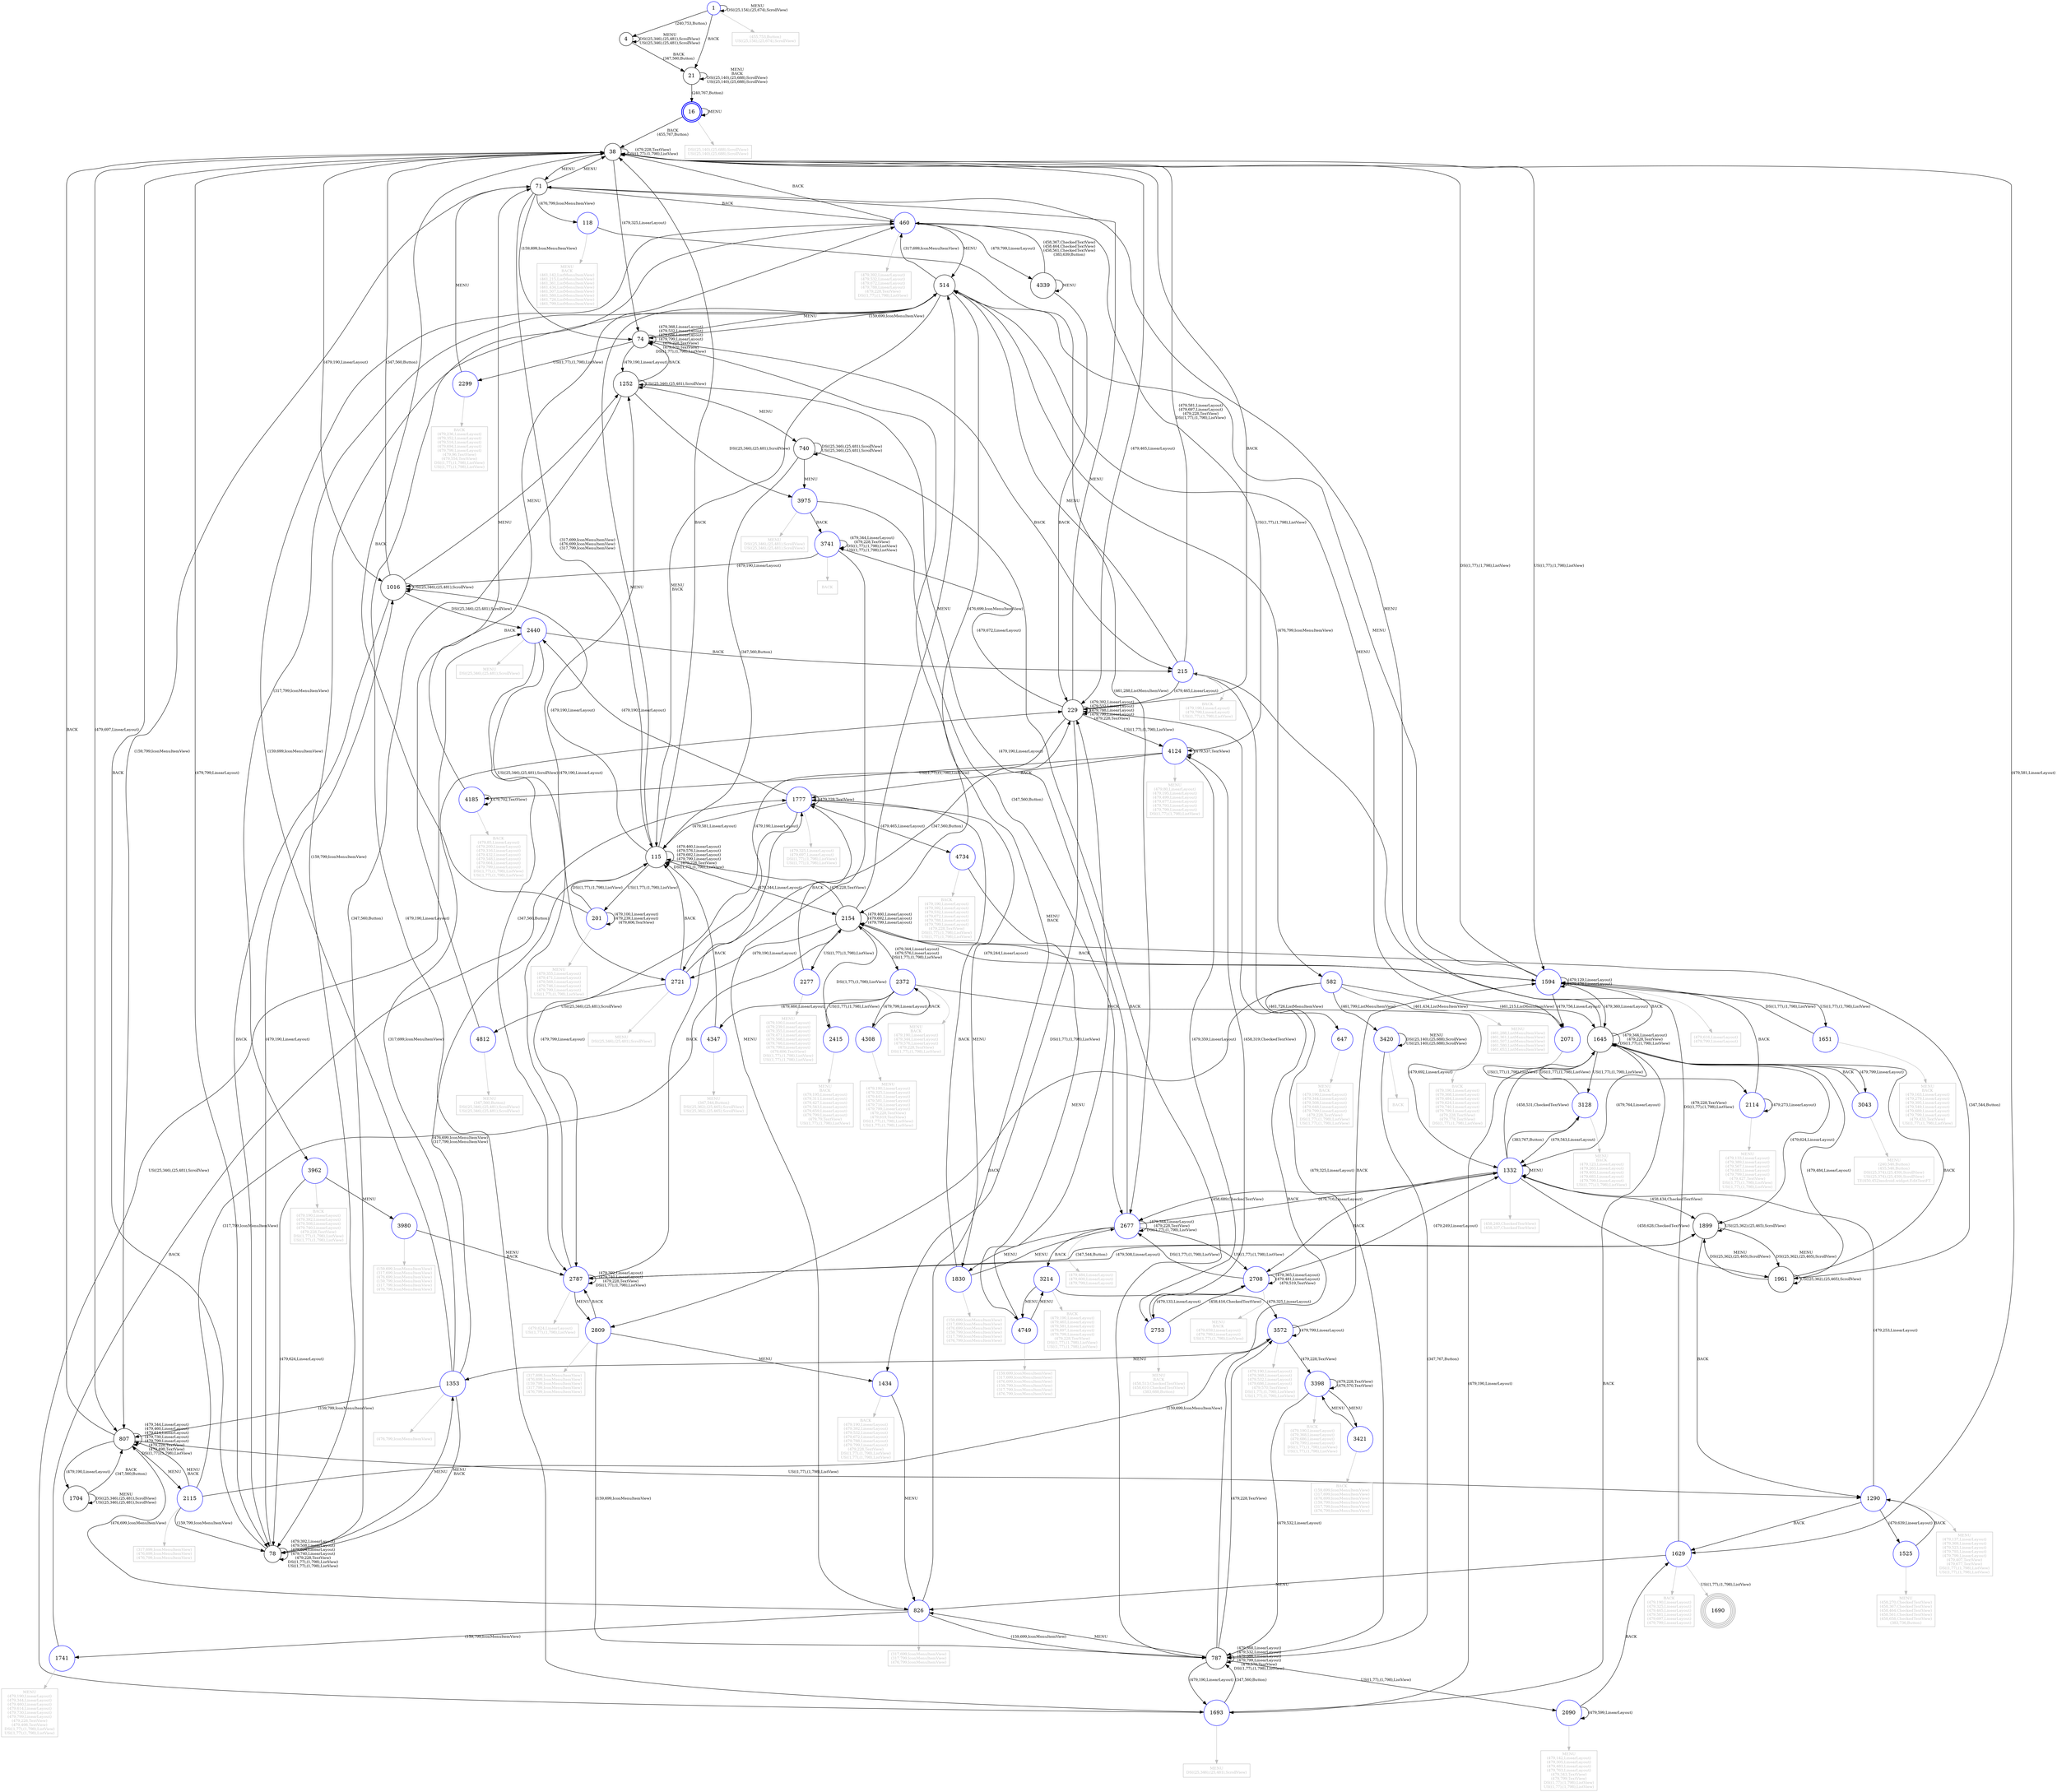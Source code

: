 digraph G {
1 -> 1 [label="MENU\nDS((25,154),(25,674),ScrollView)", color=black, fontsize=10];
1 -> 4 [label="(240,753,Button)", color=black, fontsize=10];
1 -> 21 [label="BACK", color=black, fontsize=10];
11567834223 [label="(455,753,Button)\nUS((25,154),(25,674),ScrollView)", fontsize=10, fontcolor=gray, color=gray, shape=rectangle];
1 -> 11567834223 [color=gray];
1[color=blue, shape=circle];
21 -> 16 [label="(240,767,Button)", color=black, fontsize=10];
21 -> 21 [label="MENU\nBACK\nDS((25,140),(25,688),ScrollView)\nUS((25,140),(25,688),ScrollView)", color=black, fontsize=10];
21[color=black, shape=circle];
4 -> 4 [label="MENU\nDS((25,346),(25,481),ScrollView)\nUS((25,346),(25,481),ScrollView)", color=black, fontsize=10];
4 -> 21 [label="BACK\n(347,560,Button)", color=black, fontsize=10];
4[color=black, shape=circle];
16 -> 16 [label="MENU", color=black, fontsize=10];
16 -> 38 [label="BACK\n(455,767,Button)", color=black, fontsize=10];
161567834223 [label="DS((25,140),(25,688),ScrollView)\nUS((25,140),(25,688),ScrollView)", fontsize=10, fontcolor=gray, color=gray, shape=rectangle];
16 -> 161567834223 [color=gray];
16[color=blue, shape=circle, style=bold, peripheries=2];
38 -> 38 [label="(479,228,TextView)\nDS((1,77),(1,798),ListView)", color=black, fontsize=10];
38 -> 71 [label="MENU", color=black, fontsize=10];
38 -> 74 [label="(479,325,LinearLayout)", color=black, fontsize=10];
38 -> 78 [label="(479,799,LinearLayout)", color=black, fontsize=10];
38 -> 229 [label="(479,465,LinearLayout)", color=black, fontsize=10];
38 -> 807 [label="(479,697,LinearLayout)", color=black, fontsize=10];
38 -> 1016 [label="(479,190,LinearLayout)", color=black, fontsize=10];
38 -> 1594 [label="US((1,77),(1,798),ListView)", color=black, fontsize=10];
38 -> 1629 [label="(479,581,LinearLayout)", color=black, fontsize=10];
38[color=black, shape=circle];
71 -> 38 [label="MENU", color=black, fontsize=10];
71 -> 74 [label="(159,699,IconMenuItemView)", color=black, fontsize=10];
71 -> 115 [label="(317,699,IconMenuItemView)\n(476,699,IconMenuItemView)\n(317,799,IconMenuItemView)", color=black, fontsize=10];
71 -> 118 [label="(476,799,IconMenuItemView)", color=black, fontsize=10];
71 -> 460 [label="BACK", color=black, fontsize=10];
71 -> 807 [label="(159,799,IconMenuItemView)", color=black, fontsize=10];
71[color=black, shape=circle];
1016 -> 38 [label="(347,560,Button)", color=black, fontsize=10];
1016 -> 78 [label="BACK", color=black, fontsize=10];
1016 -> 1016 [label="US((25,346),(25,481),ScrollView)", color=black, fontsize=10];
1016 -> 1252 [label="MENU", color=black, fontsize=10];
1016 -> 2440 [label="DS((25,346),(25,481),ScrollView)", color=black, fontsize=10];
1016[color=black, shape=circle];
74 -> 74 [label="(479,368,LinearLayout)\n(479,532,LinearLayout)\n(479,686,LinearLayout)\n(479,799,LinearLayout)\n(479,228,TextView)\n(479,570,TextView)\nDS((1,77),(1,798),ListView)", color=black, fontsize=10];
74 -> 215 [label="BACK", color=black, fontsize=10];
74 -> 514 [label="MENU", color=black, fontsize=10];
74 -> 1252 [label="(479,190,LinearLayout)", color=black, fontsize=10];
74 -> 2299 [label="US((1,77),(1,798),ListView)", color=black, fontsize=10];
74[color=black, shape=circle];
229 -> 38 [label="BACK", color=black, fontsize=10];
229 -> 71 [label="MENU", color=black, fontsize=10];
229 -> 229 [label="(479,392,LinearLayout)\n(479,532,LinearLayout)\n(479,788,LinearLayout)\n(479,799,LinearLayout)\n(479,228,TextView)", color=black, fontsize=10];
229 -> 1434 [label="DS((1,77),(1,798),ListView)", color=black, fontsize=10];
229 -> 2721 [label="(479,190,LinearLayout)", color=black, fontsize=10];
229 -> 3741 [label="(479,672,LinearLayout)", color=black, fontsize=10];
229 -> 4124 [label="US((1,77),(1,798),ListView)", color=black, fontsize=10];
229[color=black, shape=circle];
1629 -> 215 [label="(479,228,TextView)\nDS((1,77),(1,798),ListView)", color=black, fontsize=10];
1629 -> 826 [label="MENU", color=black, fontsize=10];
1629 -> 1690 [label="US((1,77),(1,798),ListView)", color=gray, fontsize=10];
16291567834223 [label="BACK\n(479,190,LinearLayout)\n(479,325,LinearLayout)\n(479,465,LinearLayout)\n(479,581,LinearLayout)\n(479,697,LinearLayout)\n(479,799,LinearLayout)", fontsize=10, fontcolor=gray, color=gray, shape=rectangle];
1629 -> 16291567834223 [color=gray];
1629[color=blue, shape=circle];
807 -> 38 [label="BACK", color=black, fontsize=10];
807 -> 807 [label="(479,344,LinearLayout)\n(479,460,LinearLayout)\n(479,614,LinearLayout)\n(479,730,LinearLayout)\n(479,799,LinearLayout)\n(479,228,TextView)\n(479,498,TextView)\nDS((1,77),(1,798),ListView)", color=black, fontsize=10];
807 -> 1290 [label="US((1,77),(1,798),ListView)", color=black, fontsize=10];
807 -> 1704 [label="(479,190,LinearLayout)", color=black, fontsize=10];
807 -> 2115 [label="MENU", color=black, fontsize=10];
807[color=black, shape=circle];
78 -> 38 [label="BACK", color=black, fontsize=10];
78 -> 78 [label="(479,392,LinearLayout)\n(479,508,LinearLayout)\n(479,624,LinearLayout)\n(479,740,LinearLayout)\n(479,228,TextView)\nDS((1,77),(1,798),ListView)\nUS((1,77),(1,798),ListView)", color=black, fontsize=10];
78 -> 1016 [label="(479,190,LinearLayout)", color=black, fontsize=10];
78 -> 1353 [label="MENU", color=black, fontsize=10];
78[color=black, shape=circle];
1594 -> 38 [label="DS((1,77),(1,798),ListView)", color=black, fontsize=10];
1594 -> 514 [label="MENU", color=black, fontsize=10];
1594 -> 1594 [label="(479,129,LinearLayout)\n(479,476,LinearLayout)", color=black, fontsize=10];
1594 -> 1645 [label="(479,360,LinearLayout)", color=black, fontsize=10];
1594 -> 1651 [label="US((1,77),(1,798),ListView)", color=black, fontsize=10];
1594 -> 2071 [label="(479,756,LinearLayout)", color=black, fontsize=10];
1594 -> 2154 [label="(479,244,LinearLayout)", color=black, fontsize=10];
15941567834223 [label="(479,616,LinearLayout)\n(479,799,LinearLayout)", fontsize=10, fontcolor=gray, color=gray, shape=rectangle];
1594 -> 15941567834223 [color=gray];
1594[color=blue, shape=circle];
460 -> 38 [label="BACK", color=black, fontsize=10];
460 -> 514 [label="MENU", color=black, fontsize=10];
460 -> 1693 [label="(479,190,LinearLayout)", color=black, fontsize=10];
460 -> 4124 [label="US((1,77),(1,798),ListView)", color=black, fontsize=10];
460 -> 4339 [label="(479,799,LinearLayout)", color=black, fontsize=10];
4601567834223 [label="(479,392,LinearLayout)\n(479,532,LinearLayout)\n(479,672,LinearLayout)\n(479,788,LinearLayout)\n(479,228,TextView)\nDS((1,77),(1,798),ListView)", fontsize=10, fontcolor=gray, color=gray, shape=rectangle];
460 -> 4601567834223 [color=gray];
460[color=blue, shape=circle];
115 -> 38 [label="BACK", color=black, fontsize=10];
115 -> 115 [label="(479,460,LinearLayout)\n(479,576,LinearLayout)\n(479,692,LinearLayout)\n(479,799,LinearLayout)\n(479,228,TextView)\nDS((1,77),(1,798),ListView)", color=black, fontsize=10];
115 -> 201 [label="US((1,77),(1,798),ListView)", color=black, fontsize=10];
115 -> 514 [label="MENU", color=black, fontsize=10];
115 -> 1016 [label="(479,190,LinearLayout)", color=black, fontsize=10];
115 -> 2154 [label="(479,344,LinearLayout)", color=black, fontsize=10];
115[color=black, shape=circle];
118 -> 2677 [label="(461,288,ListMenuItemView)", color=black, fontsize=10];
1181567834223 [label="MENU\nBACK\n(461,142,ListMenuItemView)\n(461,215,ListMenuItemView)\n(461,361,ListMenuItemView)\n(461,434,ListMenuItemView)\n(461,507,ListMenuItemView)\n(461,580,ListMenuItemView)\n(461,726,ListMenuItemView)\n(461,799,ListMenuItemView)", fontsize=10, fontcolor=gray, color=gray, shape=rectangle];
118 -> 1181567834223 [color=gray];
118[color=blue, shape=circle];
1252 -> 74 [label="BACK", color=black, fontsize=10];
1252 -> 78 [label="(347,560,Button)", color=black, fontsize=10];
1252 -> 740 [label="MENU", color=black, fontsize=10];
1252 -> 1252 [label="US((25,346),(25,481),ScrollView)", color=black, fontsize=10];
1252 -> 3975 [label="DS((25,346),(25,481),ScrollView)", color=black, fontsize=10];
1252[color=black, shape=circle];
2440 -> 215 [label="BACK", color=black, fontsize=10];
2440 -> 2721 [label="US((25,346),(25,481),ScrollView)", color=black, fontsize=10];
2440 -> 2787 [label="(347,560,Button)", color=black, fontsize=10];
24401567834223 [label="MENU\nDS((25,346),(25,481),ScrollView)", fontsize=10, fontcolor=gray, color=gray, shape=rectangle];
2440 -> 24401567834223 [color=gray];
2440[color=blue, shape=circle];
514 -> 74 [label="(159,699,IconMenuItemView)", color=black, fontsize=10];
514 -> 78 [label="(159,799,IconMenuItemView)", color=black, fontsize=10];
514 -> 115 [label="MENU\nBACK", color=black, fontsize=10];
514 -> 460 [label="(317,699,IconMenuItemView)", color=black, fontsize=10];
514 -> 582 [label="(476,799,IconMenuItemView)", color=black, fontsize=10];
514 -> 2154 [label="(476,699,IconMenuItemView)", color=black, fontsize=10];
514 -> 3962 [label="(317,799,IconMenuItemView)", color=black, fontsize=10];
514[color=black, shape=circle];
215 -> 38 [label="(479,581,LinearLayout)\n(479,697,LinearLayout)\n(479,228,TextView)\nDS((1,77),(1,798),ListView)", color=black, fontsize=10];
215 -> 229 [label="(479,465,LinearLayout)", color=black, fontsize=10];
215 -> 514 [label="MENU", color=black, fontsize=10];
215 -> 787 [label="(479,325,LinearLayout)", color=black, fontsize=10];
2151567834223 [label="BACK\n(479,190,LinearLayout)\n(479,799,LinearLayout)\nUS((1,77),(1,798),ListView)", fontsize=10, fontcolor=gray, color=gray, shape=rectangle];
215 -> 2151567834223 [color=gray];
215[color=blue, shape=circle];
2299 -> 71 [label="MENU", color=black, fontsize=10];
22991567834223 [label="BACK\n(479,236,LinearLayout)\n(479,352,LinearLayout)\n(479,516,LinearLayout)\n(479,694,LinearLayout)\n(479,799,LinearLayout)\n(479,96,TextView)\n(479,554,TextView)\nDS((1,77),(1,798),ListView)\nUS((1,77),(1,798),ListView)", fontsize=10, fontcolor=gray, color=gray, shape=rectangle];
2299 -> 22991567834223 [color=gray];
2299[color=blue, shape=circle];
2721 -> 115 [label="BACK", color=black, fontsize=10];
2721 -> 229 [label="(347,560,Button)", color=black, fontsize=10];
2721 -> 4812 [label="US((25,346),(25,481),ScrollView)", color=black, fontsize=10];
27211567834223 [label="MENU\nDS((25,346),(25,481),ScrollView)", fontsize=10, fontcolor=gray, color=gray, shape=rectangle];
2721 -> 27211567834223 [color=gray];
2721[color=blue, shape=circle];
3741 -> 826 [label="MENU", color=black, fontsize=10];
3741 -> 1016 [label="(479,190,LinearLayout)", color=black, fontsize=10];
3741 -> 3741 [label="(479,344,LinearLayout)\n(479,228,TextView)\nDS((1,77),(1,798),ListView)\nUS((1,77),(1,798),ListView)", color=black, fontsize=10];
37411567834223 [label="BACK", fontsize=10, fontcolor=gray, color=gray, shape=rectangle];
3741 -> 37411567834223 [color=gray];
3741[color=blue, shape=circle];
1434 -> 826 [label="MENU", color=black, fontsize=10];
14341567834223 [label="BACK\n(479,190,LinearLayout)\n(479,392,LinearLayout)\n(479,532,LinearLayout)\n(479,672,LinearLayout)\n(479,788,LinearLayout)\n(479,799,LinearLayout)\n(479,228,TextView)\nDS((1,77),(1,798),ListView)\nUS((1,77),(1,798),ListView)", fontsize=10, fontcolor=gray, color=gray, shape=rectangle];
1434 -> 14341567834223 [color=gray];
1434[color=blue, shape=circle];
4124 -> 1777 [label="BACK", color=black, fontsize=10];
4124 -> 2753 [label="(479,359,LinearLayout)", color=black, fontsize=10];
4124 -> 4124 [label="(479,537,TextView)", color=black, fontsize=10];
4124 -> 4185 [label="US((1,77),(1,798),ListView)", color=black, fontsize=10];
41241567834223 [label="MENU\n(479,80,LinearLayout)\n(479,195,LinearLayout)\n(479,499,LinearLayout)\n(479,677,LinearLayout)\n(479,793,LinearLayout)\n(479,799,LinearLayout)\nDS((1,77),(1,798),ListView)", fontsize=10, fontcolor=gray, color=gray, shape=rectangle];
4124 -> 41241567834223 [color=gray];
4124[color=blue, shape=circle];
826 -> 74 [label="MENU\nBACK", color=black, fontsize=10];
826 -> 787 [label="(159,699,IconMenuItemView)", color=black, fontsize=10];
826 -> 807 [label="(476,699,IconMenuItemView)", color=black, fontsize=10];
826 -> 1741 [label="(159,799,IconMenuItemView)", color=black, fontsize=10];
8261567834223 [label="(317,699,IconMenuItemView)\n(317,799,IconMenuItemView)\n(476,799,IconMenuItemView)", fontsize=10, fontcolor=gray, color=gray, shape=rectangle];
826 -> 8261567834223 [color=gray];
826[color=blue, shape=circle];
1690[color=gray, shape=circle, style=bold, peripheries=4];
2115 -> 78 [label="(159,799,IconMenuItemView)", color=black, fontsize=10];
2115 -> 807 [label="MENU\nBACK", color=black, fontsize=10];
2115 -> 2154 [label="(317,799,IconMenuItemView)", color=black, fontsize=10];
2115 -> 3572 [label="(159,699,IconMenuItemView)", color=black, fontsize=10];
21151567834223 [label="(317,699,IconMenuItemView)\n(476,699,IconMenuItemView)\n(476,799,IconMenuItemView)", fontsize=10, fontcolor=gray, color=gray, shape=rectangle];
2115 -> 21151567834223 [color=gray];
2115[color=blue, shape=circle];
1704 -> 807 [label="BACK\n(347,560,Button)", color=black, fontsize=10];
1704 -> 1704 [label="MENU\nDS((25,346),(25,481),ScrollView)\nUS((25,346),(25,481),ScrollView)", color=black, fontsize=10];
1704[color=black, shape=circle];
1290 -> 1332 [label="(479,253,LinearLayout)", color=black, fontsize=10];
1290 -> 1525 [label="(479,639,LinearLayout)", color=black, fontsize=10];
1290 -> 1629 [label="BACK", color=black, fontsize=10];
12901567834223 [label="MENU\n(479,137,LinearLayout)\n(479,369,LinearLayout)\n(479,523,LinearLayout)\n(479,793,LinearLayout)\n(479,799,LinearLayout)\n(479,407,TextView)\n(479,677,TextView)\nDS((1,77),(1,798),ListView)\nUS((1,77),(1,798),ListView)", fontsize=10, fontcolor=gray, color=gray, shape=rectangle];
1290 -> 12901567834223 [color=gray];
1290[color=blue, shape=circle];
1353 -> 78 [label="MENU\nBACK", color=black, fontsize=10];
1353 -> 115 [label="(476,699,IconMenuItemView)\n(317,799,IconMenuItemView)", color=black, fontsize=10];
1353 -> 229 [label="(317,699,IconMenuItemView)", color=black, fontsize=10];
1353 -> 460 [label="(159,699,IconMenuItemView)", color=black, fontsize=10];
1353 -> 807 [label="(159,799,IconMenuItemView)", color=black, fontsize=10];
13531567834223 [label="(476,799,IconMenuItemView)", fontsize=10, fontcolor=gray, color=gray, shape=rectangle];
1353 -> 13531567834223 [color=gray];
1353[color=blue, shape=circle];
2154 -> 115 [label="(479,228,TextView)", color=black, fontsize=10];
2154 -> 514 [label="MENU", color=black, fontsize=10];
2154 -> 1594 [label="BACK", color=black, fontsize=10];
2154 -> 2154 [label="(479,460,LinearLayout)\n(479,692,LinearLayout)\n(479,799,LinearLayout)", color=black, fontsize=10];
2154 -> 2277 [label="US((1,77),(1,798),ListView)", color=black, fontsize=10];
2154 -> 2372 [label="(479,344,LinearLayout)\n(479,576,LinearLayout)\nDS((1,77),(1,798),ListView)", color=black, fontsize=10];
2154 -> 2721 [label="(479,190,LinearLayout)", color=black, fontsize=10];
2154[color=black, shape=circle];
1645 -> 71 [label="MENU", color=black, fontsize=10];
1645 -> 1332 [label="(479,764,LinearLayout)", color=black, fontsize=10];
1645 -> 1594 [label="BACK", color=black, fontsize=10];
1645 -> 1645 [label="(479,344,LinearLayout)\n(479,228,TextView)\nDS((1,77),(1,798),ListView)", color=black, fontsize=10];
1645 -> 1693 [label="(479,190,LinearLayout)", color=black, fontsize=10];
1645 -> 1899 [label="(479,624,LinearLayout)", color=black, fontsize=10];
1645 -> 1961 [label="(479,484,LinearLayout)", color=black, fontsize=10];
1645 -> 3043 [label="(479,799,LinearLayout)", color=black, fontsize=10];
1645 -> 3128 [label="US((1,77),(1,798),ListView)", color=black, fontsize=10];
1645[color=black, shape=circle];
2071 -> 514 [label="MENU", color=black, fontsize=10];
2071 -> 2114 [label="US((1,77),(1,798),ListView)", color=black, fontsize=10];
20711567834223 [label="BACK\n(479,190,LinearLayout)\n(479,368,LinearLayout)\n(479,484,LinearLayout)\n(479,624,LinearLayout)\n(479,740,LinearLayout)\n(479,799,LinearLayout)\n(479,228,TextView)\n(479,778,TextView)\nDS((1,77),(1,798),ListView)", fontsize=10, fontcolor=gray, color=gray, shape=rectangle];
2071 -> 20711567834223 [color=gray];
2071[color=blue, shape=circle];
1651 -> 1594 [label="DS((1,77),(1,798),ListView)", color=black, fontsize=10];
16511567834223 [label="MENU\nBACK\n(479,163,LinearLayout)\n(479,279,LinearLayout)\n(479,395,LinearLayout)\n(479,549,LinearLayout)\n(479,689,LinearLayout)\n(479,799,LinearLayout)\n(479,433,TextView)\nUS((1,77),(1,798),ListView)", fontsize=10, fontcolor=gray, color=gray, shape=rectangle];
1651 -> 16511567834223 [color=gray];
1651[color=blue, shape=circle];
1693 -> 787 [label="(347,560,Button)", color=black, fontsize=10];
1693 -> 1645 [label="BACK", color=black, fontsize=10];
1693 -> 2440 [label="US((25,346),(25,481),ScrollView)", color=black, fontsize=10];
16931567834223 [label="MENU\nDS((25,346),(25,481),ScrollView)", fontsize=10, fontcolor=gray, color=gray, shape=rectangle];
1693 -> 16931567834223 [color=gray];
1693[color=blue, shape=circle];
4339 -> 229 [label="BACK", color=black, fontsize=10];
4339 -> 460 [label="(458,367,CheckedTextView)\n(458,464,CheckedTextView)\n(458,561,CheckedTextView)\n(383,639,Button)", color=black, fontsize=10];
4339 -> 4339 [label="MENU", color=black, fontsize=10];
4339[color=black, shape=circle];
201 -> 38 [label="BACK", color=black, fontsize=10];
201 -> 115 [label="DS((1,77),(1,798),ListView)", color=black, fontsize=10];
201 -> 201 [label="(479,100,LinearLayout)\n(479,239,LinearLayout)\n(479,606,TextView)", color=black, fontsize=10];
2011567834223 [label="MENU\n(479,355,LinearLayout)\n(479,471,LinearLayout)\n(479,568,LinearLayout)\n(479,746,LinearLayout)\n(479,799,LinearLayout)\nUS((1,77),(1,798),ListView)", fontsize=10, fontcolor=gray, color=gray, shape=rectangle];
201 -> 2011567834223 [color=gray];
201[color=blue, shape=circle];
2677 -> 1252 [label="(479,190,LinearLayout)", color=black, fontsize=10];
2677 -> 1332 [label="(479,716,LinearLayout)", color=black, fontsize=10];
2677 -> 1830 [label="MENU", color=black, fontsize=10];
2677 -> 2677 [label="(479,344,LinearLayout)\n(479,228,TextView)\nDS((1,77),(1,798),ListView)", color=black, fontsize=10];
2677 -> 2708 [label="US((1,77),(1,798),ListView)", color=black, fontsize=10];
2677 -> 3214 [label="BACK", color=black, fontsize=10];
26771567834223 [label="(479,484,LinearLayout)\n(479,600,LinearLayout)\n(479,799,LinearLayout)", fontsize=10, fontcolor=gray, color=gray, shape=rectangle];
2677 -> 26771567834223 [color=gray];
2677[color=blue, shape=circle];
740 -> 115 [label="(347,560,Button)", color=black, fontsize=10];
740 -> 740 [label="DS((25,346),(25,481),ScrollView)\nUS((25,346),(25,481),ScrollView)", color=black, fontsize=10];
740 -> 787 [label="BACK", color=black, fontsize=10];
740 -> 3975 [label="MENU", color=black, fontsize=10];
740[color=black, shape=circle];
3975 -> 2677 [label="(347,560,Button)", color=black, fontsize=10];
3975 -> 3741 [label="BACK", color=black, fontsize=10];
39751567834223 [label="MENU\nDS((25,346),(25,481),ScrollView)\nUS((25,346),(25,481),ScrollView)", fontsize=10, fontcolor=gray, color=gray, shape=rectangle];
3975 -> 39751567834223 [color=gray];
3975[color=blue, shape=circle];
2787 -> 1252 [label="(479,190,LinearLayout)", color=black, fontsize=10];
2787 -> 1777 [label="BACK", color=black, fontsize=10];
2787 -> 1899 [label="(479,508,LinearLayout)", color=black, fontsize=10];
2787 -> 2787 [label="(479,392,LinearLayout)\n(479,740,LinearLayout)\n(479,228,TextView)\nDS((1,77),(1,798),ListView)", color=black, fontsize=10];
2787 -> 2809 [label="MENU", color=black, fontsize=10];
27871567834223 [label="(479,624,LinearLayout)\nUS((1,77),(1,798),ListView)", fontsize=10, fontcolor=gray, color=gray, shape=rectangle];
2787 -> 27871567834223 [color=gray];
2787[color=blue, shape=circle];
3962 -> 78 [label="(479,624,LinearLayout)", color=black, fontsize=10];
3962 -> 3980 [label="MENU", color=black, fontsize=10];
39621567834223 [label="BACK\n(479,190,LinearLayout)\n(479,392,LinearLayout)\n(479,508,LinearLayout)\n(479,740,LinearLayout)\n(479,228,TextView)\nDS((1,77),(1,798),ListView)\nUS((1,77),(1,798),ListView)", fontsize=10, fontcolor=gray, color=gray, shape=rectangle];
3962 -> 39621567834223 [color=gray];
3962[color=blue, shape=circle];
582 -> 647 [label="(461,726,ListMenuItemView)", color=black, fontsize=10];
582 -> 1645 [label="(461,215,ListMenuItemView)", color=black, fontsize=10];
582 -> 2071 [label="(461,434,ListMenuItemView)", color=black, fontsize=10];
582 -> 2809 [label="BACK", color=black, fontsize=10];
582 -> 3420 [label="(461,799,ListMenuItemView)", color=black, fontsize=10];
5821567834223 [label="MENU\n(461,288,ListMenuItemView)\n(461,361,ListMenuItemView)\n(461,507,ListMenuItemView)\n(461,580,ListMenuItemView)\n(461,653,ListMenuItemView)", fontsize=10, fontcolor=gray, color=gray, shape=rectangle];
582 -> 5821567834223 [color=gray];
582[color=blue, shape=circle];
787 -> 229 [label="BACK", color=black, fontsize=10];
787 -> 787 [label="(479,368,LinearLayout)\n(479,532,LinearLayout)\n(479,686,LinearLayout)\n(479,799,LinearLayout)\n(479,570,TextView)\nDS((1,77),(1,798),ListView)", color=black, fontsize=10];
787 -> 826 [label="MENU", color=black, fontsize=10];
787 -> 1693 [label="(479,190,LinearLayout)", color=black, fontsize=10];
787 -> 2090 [label="US((1,77),(1,798),ListView)", color=black, fontsize=10];
787 -> 3572 [label="(479,228,TextView)", color=black, fontsize=10];
787[color=black, shape=circle];
4812 -> 460 [label="BACK", color=black, fontsize=10];
48121567834223 [label="MENU\n(347,560,Button)\nDS((25,346),(25,481),ScrollView)\nUS((25,346),(25,481),ScrollView)", fontsize=10, fontcolor=gray, color=gray, shape=rectangle];
4812 -> 48121567834223 [color=gray];
4812[color=blue, shape=circle];
1777 -> 115 [label="(479,581,LinearLayout)", color=black, fontsize=10];
1777 -> 1777 [label="(479,228,TextView)", color=black, fontsize=10];
1777 -> 1830 [label="MENU", color=black, fontsize=10];
1777 -> 2440 [label="(479,190,LinearLayout)", color=black, fontsize=10];
1777 -> 2787 [label="(479,799,LinearLayout)", color=black, fontsize=10];
1777 -> 4734 [label="(479,465,LinearLayout)", color=black, fontsize=10];
17771567834223 [label="(479,325,LinearLayout)\n(479,697,LinearLayout)\nDS((1,77),(1,798),ListView)\nUS((1,77),(1,798),ListView)", fontsize=10, fontcolor=gray, color=gray, shape=rectangle];
1777 -> 17771567834223 [color=gray];
1777[color=blue, shape=circle];
2753 -> 2708 [label="(458,416,CheckedTextView)", color=black, fontsize=10];
2753 -> 4124 [label="(458,319,CheckedTextView)", color=black, fontsize=10];
27531567834223 [label="MENU\nBACK\n(458,513,CheckedTextView)\n(458,610,CheckedTextView)\n(383,688,Button)", fontsize=10, fontcolor=gray, color=gray, shape=rectangle];
2753 -> 27531567834223 [color=gray];
2753[color=blue, shape=circle];
4185 -> 71 [label="MENU", color=black, fontsize=10];
4185 -> 4185 [label="(479,702,TextView)", color=black, fontsize=10];
41851567834223 [label="BACK\n(479,85,LinearLayout)\n(479,200,LinearLayout)\n(479,316,LinearLayout)\n(479,432,LinearLayout)\n(479,548,LinearLayout)\n(479,664,LinearLayout)\n(479,799,LinearLayout)\nDS((1,77),(1,798),ListView)\nUS((1,77),(1,798),ListView)", fontsize=10, fontcolor=gray, color=gray, shape=rectangle];
4185 -> 41851567834223 [color=gray];
4185[color=blue, shape=circle];
1741 -> 1777 [label="BACK", color=black, fontsize=10];
17411567834223 [label="MENU\n(479,190,LinearLayout)\n(479,344,LinearLayout)\n(479,460,LinearLayout)\n(479,614,LinearLayout)\n(479,730,LinearLayout)\n(479,799,LinearLayout)\n(479,228,TextView)\n(479,498,TextView)\nDS((1,77),(1,798),ListView)\nUS((1,77),(1,798),ListView)", fontsize=10, fontcolor=gray, color=gray, shape=rectangle];
1741 -> 17411567834223 [color=gray];
1741[color=blue, shape=circle];
3572 -> 1353 [label="MENU", color=black, fontsize=10];
3572 -> 1594 [label="BACK", color=black, fontsize=10];
3572 -> 3398 [label="(479,228,TextView)", color=black, fontsize=10];
3572 -> 3572 [label="(479,799,LinearLayout)", color=black, fontsize=10];
35721567834223 [label="(479,190,LinearLayout)\n(479,368,LinearLayout)\n(479,532,LinearLayout)\n(479,686,LinearLayout)\n(479,570,TextView)\nDS((1,77),(1,798),ListView)\nUS((1,77),(1,798),ListView)", fontsize=10, fontcolor=gray, color=gray, shape=rectangle];
3572 -> 35721567834223 [color=gray];
3572[color=blue, shape=circle];
1332 -> 1332 [label="MENU", color=black, fontsize=10];
1332 -> 1645 [label="(458,531,CheckedTextView)", color=black, fontsize=10];
1332 -> 1899 [label="(458,434,CheckedTextView)", color=black, fontsize=10];
1332 -> 1961 [label="(458,628,CheckedTextView)", color=black, fontsize=10];
1332 -> 2677 [label="(458,689,CheckedTextView)", color=black, fontsize=10];
1332 -> 2708 [label="BACK", color=black, fontsize=10];
1332 -> 3128 [label="(383,767,Button)", color=black, fontsize=10];
13321567834223 [label="(458,240,CheckedTextView)\n(458,337,CheckedTextView)", fontsize=10, fontcolor=gray, color=gray, shape=rectangle];
1332 -> 13321567834223 [color=gray];
1332[color=blue, shape=circle];
1525 -> 1290 [label="BACK", color=black, fontsize=10];
15251567834223 [label="MENU\n(458,270,CheckedTextView)\n(458,367,CheckedTextView)\n(458,464,CheckedTextView)\n(458,561,CheckedTextView)\n(458,658,CheckedTextView)\n(383,736,Button)", fontsize=10, fontcolor=gray, color=gray, shape=rectangle];
1525 -> 15251567834223 [color=gray];
1525[color=blue, shape=circle];
2372 -> 1332 [label="(479,692,LinearLayout)", color=black, fontsize=10];
2372 -> 2415 [label="US((1,77),(1,798),ListView)", color=black, fontsize=10];
2372 -> 4308 [label="(479,799,LinearLayout)", color=black, fontsize=10];
2372 -> 4347 [label="(479,460,LinearLayout)", color=black, fontsize=10];
23721567834223 [label="MENU\nBACK\n(479,190,LinearLayout)\n(479,344,LinearLayout)\n(479,576,LinearLayout)\n(479,228,TextView)\nDS((1,77),(1,798),ListView)", fontsize=10, fontcolor=gray, color=gray, shape=rectangle];
2372 -> 23721567834223 [color=gray];
2372[color=blue, shape=circle];
2277 -> 1777 [label="BACK", color=black, fontsize=10];
22771567834223 [label="MENU\n(479,100,LinearLayout)\n(479,239,LinearLayout)\n(479,355,LinearLayout)\n(479,471,LinearLayout)\n(479,568,LinearLayout)\n(479,746,LinearLayout)\n(479,799,LinearLayout)\n(479,606,TextView)\nDS((1,77),(1,798),ListView)\nUS((1,77),(1,798),ListView)", fontsize=10, fontcolor=gray, color=gray, shape=rectangle];
2277 -> 22771567834223 [color=gray];
2277[color=blue, shape=circle];
1961 -> 1645 [label="BACK", color=black, fontsize=10];
1961 -> 1899 [label="MENU\nDS((25,362),(25,465),ScrollView)", color=black, fontsize=10];
1961 -> 1961 [label="US((25,362),(25,465),ScrollView)", color=black, fontsize=10];
1961 -> 2154 [label="(347,544,Button)", color=black, fontsize=10];
1961[color=black, shape=circle];
1899 -> 1290 [label="BACK", color=black, fontsize=10];
1899 -> 1899 [label="US((25,362),(25,465),ScrollView)", color=black, fontsize=10];
1899 -> 1961 [label="MENU\nDS((25,362),(25,465),ScrollView)", color=black, fontsize=10];
1899 -> 2787 [label="(347,544,Button)", color=black, fontsize=10];
1899[color=black, shape=circle];
3043 -> 1645 [label="BACK", color=black, fontsize=10];
30431567834223 [label="MENU\n(240,546,Button)\n(455,546,Button)\nDS((25,374),(25,459),ScrollView)\nUS((25,374),(25,459),ScrollView)\nTE(450,452)android.widget.EditTextFT", fontsize=10, fontcolor=gray, color=gray, shape=rectangle];
3043 -> 30431567834223 [color=gray];
3043[color=blue, shape=circle];
3128 -> 1332 [label="(479,543,LinearLayout)", color=black, fontsize=10];
3128 -> 1645 [label="DS((1,77),(1,798),ListView)", color=black, fontsize=10];
31281567834223 [label="MENU\nBACK\n(479,123,LinearLayout)\n(479,263,LinearLayout)\n(479,403,LinearLayout)\n(479,683,LinearLayout)\n(479,799,LinearLayout)\nUS((1,77),(1,798),ListView)", fontsize=10, fontcolor=gray, color=gray, shape=rectangle];
3128 -> 31281567834223 [color=gray];
3128[color=blue, shape=circle];
2114 -> 1594 [label="BACK", color=black, fontsize=10];
2114 -> 2114 [label="(479,273,LinearLayout)", color=black, fontsize=10];
21141567834223 [label="MENU\n(479,133,LinearLayout)\n(479,389,LinearLayout)\n(479,567,LinearLayout)\n(479,683,LinearLayout)\n(479,799,LinearLayout)\n(479,427,TextView)\nDS((1,77),(1,798),ListView)\nUS((1,77),(1,798),ListView)", fontsize=10, fontcolor=gray, color=gray, shape=rectangle];
2114 -> 21141567834223 [color=gray];
2114[color=blue, shape=circle];
1830 -> 1777 [label="BACK", color=black, fontsize=10];
1830 -> 2677 [label="MENU", color=black, fontsize=10];
18301567834223 [label="(159,699,IconMenuItemView)\n(317,699,IconMenuItemView)\n(476,699,IconMenuItemView)\n(159,799,IconMenuItemView)\n(317,799,IconMenuItemView)\n(476,799,IconMenuItemView)", fontsize=10, fontcolor=gray, color=gray, shape=rectangle];
1830 -> 18301567834223 [color=gray];
1830[color=blue, shape=circle];
3214 -> 3572 [label="(479,325,LinearLayout)", color=black, fontsize=10];
3214 -> 4749 [label="MENU", color=black, fontsize=10];
32141567834223 [label="BACK\n(479,190,LinearLayout)\n(479,465,LinearLayout)\n(479,581,LinearLayout)\n(479,697,LinearLayout)\n(479,799,LinearLayout)\n(479,228,TextView)\nDS((1,77),(1,798),ListView)\nUS((1,77),(1,798),ListView)", fontsize=10, fontcolor=gray, color=gray, shape=rectangle];
3214 -> 32141567834223 [color=gray];
3214[color=blue, shape=circle];
2708 -> 1332 [label="(479,249,LinearLayout)", color=black, fontsize=10];
2708 -> 2677 [label="DS((1,77),(1,798),ListView)", color=black, fontsize=10];
2708 -> 2708 [label="(479,365,LinearLayout)\n(479,481,LinearLayout)\n(479,519,TextView)", color=black, fontsize=10];
2708 -> 2753 [label="(479,133,LinearLayout)", color=black, fontsize=10];
27081567834223 [label="MENU\nBACK\n(479,659,LinearLayout)\n(479,799,LinearLayout)\nUS((1,77),(1,798),ListView)", fontsize=10, fontcolor=gray, color=gray, shape=rectangle];
2708 -> 27081567834223 [color=gray];
2708[color=blue, shape=circle];
2809 -> 787 [label="(159,699,IconMenuItemView)", color=black, fontsize=10];
2809 -> 1434 [label="MENU", color=black, fontsize=10];
2809 -> 2787 [label="BACK", color=black, fontsize=10];
28091567834223 [label="(317,699,IconMenuItemView)\n(476,699,IconMenuItemView)\n(159,799,IconMenuItemView)\n(317,799,IconMenuItemView)\n(476,799,IconMenuItemView)", fontsize=10, fontcolor=gray, color=gray, shape=rectangle];
2809 -> 28091567834223 [color=gray];
2809[color=blue, shape=circle];
3980 -> 2787 [label="MENU\nBACK", color=black, fontsize=10];
39801567834223 [label="(159,699,IconMenuItemView)\n(317,699,IconMenuItemView)\n(476,699,IconMenuItemView)\n(159,799,IconMenuItemView)\n(317,799,IconMenuItemView)\n(476,799,IconMenuItemView)", fontsize=10, fontcolor=gray, color=gray, shape=rectangle];
3980 -> 39801567834223 [color=gray];
3980[color=blue, shape=circle];
6471567834223 [label="MENU\nBACK\n(479,190,LinearLayout)\n(479,344,LinearLayout)\n(479,508,LinearLayout)\n(479,648,LinearLayout)\n(479,799,LinearLayout)\n(479,228,TextView)\nDS((1,77),(1,798),ListView)\nUS((1,77),(1,798),ListView)", fontsize=10, fontcolor=gray, color=gray, shape=rectangle];
647 -> 6471567834223 [color=gray];
647[color=blue, shape=circle];
3420 -> 787 [label="(347,767,Button)", color=black, fontsize=10];
3420 -> 3420 [label="MENU\nDS((25,140),(25,688),ScrollView)\nUS((25,140),(25,688),ScrollView)", color=black, fontsize=10];
34201567834223 [label="BACK", fontsize=10, fontcolor=gray, color=gray, shape=rectangle];
3420 -> 34201567834223 [color=gray];
3420[color=blue, shape=circle];
2090 -> 1629 [label="BACK", color=black, fontsize=10];
2090 -> 2090 [label="(479,599,LinearLayout)", color=black, fontsize=10];
20901567834223 [label="MENU\n(479,142,LinearLayout)\n(479,305,LinearLayout)\n(479,483,LinearLayout)\n(479,763,LinearLayout)\n(479,343,TextView)\n(479,799,TextView)\nDS((1,77),(1,798),ListView)\nUS((1,77),(1,798),ListView)", fontsize=10, fontcolor=gray, color=gray, shape=rectangle];
2090 -> 20901567834223 [color=gray];
2090[color=blue, shape=circle];
4734 -> 4749 [label="MENU", color=black, fontsize=10];
47341567834223 [label="BACK\n(479,190,LinearLayout)\n(479,392,LinearLayout)\n(479,532,LinearLayout)\n(479,672,LinearLayout)\n(479,788,LinearLayout)\n(479,799,LinearLayout)\n(479,228,TextView)\nDS((1,77),(1,798),ListView)\nUS((1,77),(1,798),ListView)", fontsize=10, fontcolor=gray, color=gray, shape=rectangle];
4734 -> 47341567834223 [color=gray];
4734[color=blue, shape=circle];
3398 -> 787 [label="(479,532,LinearLayout)", color=black, fontsize=10];
3398 -> 3398 [label="(479,228,TextView)\n(479,570,TextView)", color=black, fontsize=10];
3398 -> 3421 [label="MENU", color=black, fontsize=10];
33981567834223 [label="BACK\n(479,190,LinearLayout)\n(479,368,LinearLayout)\n(479,686,LinearLayout)\n(479,799,LinearLayout)\nDS((1,77),(1,798),ListView)\nUS((1,77),(1,798),ListView)", fontsize=10, fontcolor=gray, color=gray, shape=rectangle];
3398 -> 33981567834223 [color=gray];
3398[color=blue, shape=circle];
4347 -> 115 [label="BACK", color=black, fontsize=10];
43471567834223 [label="MENU\n(347,544,Button)\nDS((25,362),(25,465),ScrollView)\nUS((25,362),(25,465),ScrollView)", fontsize=10, fontcolor=gray, color=gray, shape=rectangle];
4347 -> 43471567834223 [color=gray];
4347[color=blue, shape=circle];
4308 -> 2372 [label="BACK", color=black, fontsize=10];
43081567834223 [label="MENU\n(479,190,LinearLayout)\n(479,325,LinearLayout)\n(479,441,LinearLayout)\n(479,581,LinearLayout)\n(479,716,LinearLayout)\n(479,799,LinearLayout)\n(479,228,TextView)\n(479,619,TextView)\nDS((1,77),(1,798),ListView)\nUS((1,77),(1,798),ListView)", fontsize=10, fontcolor=gray, color=gray, shape=rectangle];
4308 -> 43081567834223 [color=gray];
4308[color=blue, shape=circle];
2415 -> 2154 [label="DS((1,77),(1,798),ListView)", color=black, fontsize=10];
24151567834223 [label="MENU\nBACK\n(479,195,LinearLayout)\n(479,311,LinearLayout)\n(479,427,LinearLayout)\n(479,543,LinearLayout)\n(479,659,LinearLayout)\n(479,799,LinearLayout)\n(479,79,TextView)\nUS((1,77),(1,798),ListView)", fontsize=10, fontcolor=gray, color=gray, shape=rectangle];
2415 -> 24151567834223 [color=gray];
2415[color=blue, shape=circle];
4749 -> 229 [label="BACK", color=black, fontsize=10];
4749 -> 3214 [label="MENU", color=black, fontsize=10];
47491567834223 [label="(159,699,IconMenuItemView)\n(317,699,IconMenuItemView)\n(476,699,IconMenuItemView)\n(159,799,IconMenuItemView)\n(317,799,IconMenuItemView)\n(476,799,IconMenuItemView)", fontsize=10, fontcolor=gray, color=gray, shape=rectangle];
4749 -> 47491567834223 [color=gray];
4749[color=blue, shape=circle];
3421 -> 3398 [label="MENU", color=black, fontsize=10];
34211567834223 [label="BACK\n(159,699,IconMenuItemView)\n(317,699,IconMenuItemView)\n(476,699,IconMenuItemView)\n(159,799,IconMenuItemView)\n(317,799,IconMenuItemView)\n(476,799,IconMenuItemView)", fontsize=10, fontcolor=gray, color=gray, shape=rectangle];
3421 -> 34211567834223 [color=gray];
3421[color=blue, shape=circle];

}